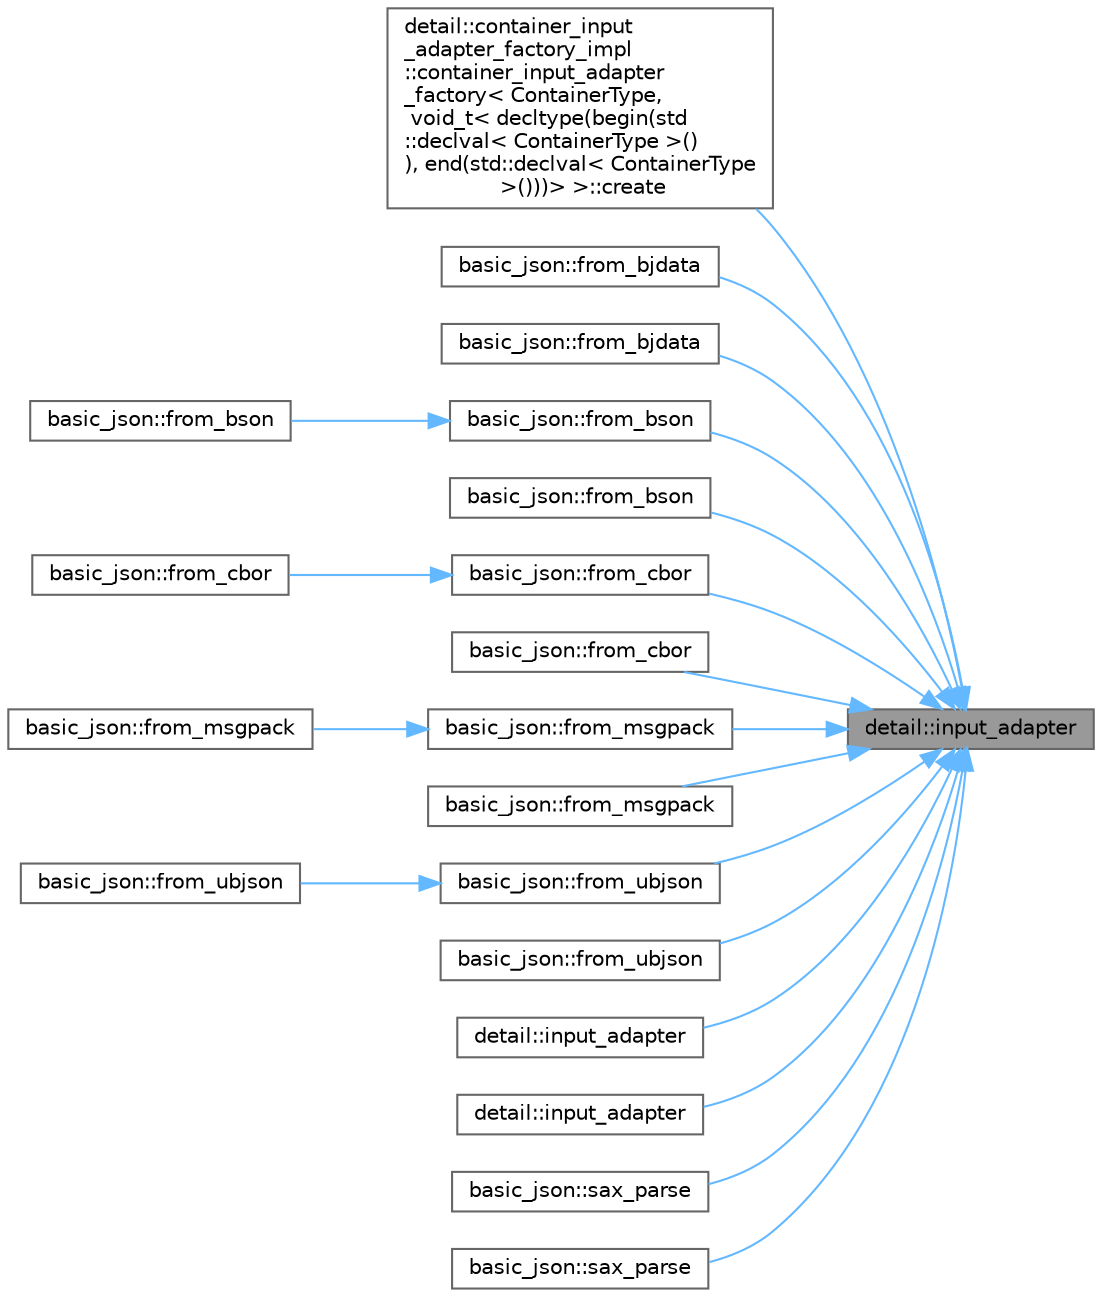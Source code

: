 digraph "detail::input_adapter"
{
 // LATEX_PDF_SIZE
  bgcolor="transparent";
  edge [fontname=Helvetica,fontsize=10,labelfontname=Helvetica,labelfontsize=10];
  node [fontname=Helvetica,fontsize=10,shape=box,height=0.2,width=0.4];
  rankdir="RL";
  Node1 [id="Node000001",label="detail::input_adapter",height=0.2,width=0.4,color="gray40", fillcolor="grey60", style="filled", fontcolor="black",tooltip=" "];
  Node1 -> Node2 [id="edge20_Node000001_Node000002",dir="back",color="steelblue1",style="solid",tooltip=" "];
  Node2 [id="Node000002",label="detail::container_input\l_adapter_factory_impl\l::container_input_adapter\l_factory\< ContainerType,\l void_t\< decltype(begin(std\l::declval\< ContainerType \>()\l), end(std::declval\< ContainerType\l \>()))\> \>::create",height=0.2,width=0.4,color="grey40", fillcolor="white", style="filled",URL="$structdetail_1_1container__input__adapter__factory__impl_1_1container__input__adapter__factory_3c644ae35b641285039c4edb8bb512793.html#a6b9ccb1f4f7503123e553956abde9b85",tooltip=" "];
  Node1 -> Node3 [id="edge21_Node000001_Node000003",dir="back",color="steelblue1",style="solid",tooltip=" "];
  Node3 [id="Node000003",label="basic_json::from_bjdata",height=0.2,width=0.4,color="grey40", fillcolor="white", style="filled",URL="$classbasic__json.html#affeac471308bec4cfe026258f746cfcc",tooltip="create a JSON value from an input in BJData format"];
  Node1 -> Node4 [id="edge22_Node000001_Node000004",dir="back",color="steelblue1",style="solid",tooltip=" "];
  Node4 [id="Node000004",label="basic_json::from_bjdata",height=0.2,width=0.4,color="grey40", fillcolor="white", style="filled",URL="$classbasic__json.html#a94c00d3023a03b37d9a362cdf61c17c1",tooltip="create a JSON value from an input in BJData format"];
  Node1 -> Node5 [id="edge23_Node000001_Node000005",dir="back",color="steelblue1",style="solid",tooltip=" "];
  Node5 [id="Node000005",label="basic_json::from_bson",height=0.2,width=0.4,color="grey40", fillcolor="white", style="filled",URL="$classbasic__json.html#a5ac8b0effce93dad2e3eec9c1a7ed129",tooltip="create a JSON value from an input in BSON format"];
  Node5 -> Node6 [id="edge24_Node000005_Node000006",dir="back",color="steelblue1",style="solid",tooltip=" "];
  Node6 [id="Node000006",label="basic_json::from_bson",height=0.2,width=0.4,color="grey40", fillcolor="white", style="filled",URL="$classbasic__json.html#aa5d6a52ae542b7ffd137e87e72f9bcce",tooltip=" "];
  Node1 -> Node7 [id="edge25_Node000001_Node000007",dir="back",color="steelblue1",style="solid",tooltip=" "];
  Node7 [id="Node000007",label="basic_json::from_bson",height=0.2,width=0.4,color="grey40", fillcolor="white", style="filled",URL="$classbasic__json.html#a06c87b306915435958b5e584dfb80ce4",tooltip="create a JSON value from an input in BSON format"];
  Node1 -> Node8 [id="edge26_Node000001_Node000008",dir="back",color="steelblue1",style="solid",tooltip=" "];
  Node8 [id="Node000008",label="basic_json::from_cbor",height=0.2,width=0.4,color="grey40", fillcolor="white", style="filled",URL="$classbasic__json.html#a84e2d9cbd8a385017bb3d91c45a1753a",tooltip="create a JSON value from an input in CBOR format"];
  Node8 -> Node9 [id="edge27_Node000008_Node000009",dir="back",color="steelblue1",style="solid",tooltip=" "];
  Node9 [id="Node000009",label="basic_json::from_cbor",height=0.2,width=0.4,color="grey40", fillcolor="white", style="filled",URL="$classbasic__json.html#a0dcdc5f7b4a7ebf4b2a1a21710ad246d",tooltip=" "];
  Node1 -> Node10 [id="edge28_Node000001_Node000010",dir="back",color="steelblue1",style="solid",tooltip=" "];
  Node10 [id="Node000010",label="basic_json::from_cbor",height=0.2,width=0.4,color="grey40", fillcolor="white", style="filled",URL="$classbasic__json.html#a93872bc620a9bbe028be81a3eaae21f3",tooltip="create a JSON value from an input in CBOR format"];
  Node1 -> Node11 [id="edge29_Node000001_Node000011",dir="back",color="steelblue1",style="solid",tooltip=" "];
  Node11 [id="Node000011",label="basic_json::from_msgpack",height=0.2,width=0.4,color="grey40", fillcolor="white", style="filled",URL="$classbasic__json.html#a96ba0ffab9429d589d658d3e053b8273",tooltip="create a JSON value from an input in MessagePack format"];
  Node11 -> Node12 [id="edge30_Node000011_Node000012",dir="back",color="steelblue1",style="solid",tooltip=" "];
  Node12 [id="Node000012",label="basic_json::from_msgpack",height=0.2,width=0.4,color="grey40", fillcolor="white", style="filled",URL="$classbasic__json.html#ac347f43d4eb713aa711d6c8a5fca41cf",tooltip=" "];
  Node1 -> Node13 [id="edge31_Node000001_Node000013",dir="back",color="steelblue1",style="solid",tooltip=" "];
  Node13 [id="Node000013",label="basic_json::from_msgpack",height=0.2,width=0.4,color="grey40", fillcolor="white", style="filled",URL="$classbasic__json.html#a7f3794747f5b19e0504afa3585476e97",tooltip="create a JSON value from an input in MessagePack format"];
  Node1 -> Node14 [id="edge32_Node000001_Node000014",dir="back",color="steelblue1",style="solid",tooltip=" "];
  Node14 [id="Node000014",label="basic_json::from_ubjson",height=0.2,width=0.4,color="grey40", fillcolor="white", style="filled",URL="$classbasic__json.html#a662ee4905d8c2628b3018b378bbd4c9e",tooltip="create a JSON value from an input in UBJSON format"];
  Node14 -> Node15 [id="edge33_Node000014_Node000015",dir="back",color="steelblue1",style="solid",tooltip=" "];
  Node15 [id="Node000015",label="basic_json::from_ubjson",height=0.2,width=0.4,color="grey40", fillcolor="white", style="filled",URL="$classbasic__json.html#a3d5a903e9aad342917fc3e98c070a0d7",tooltip=" "];
  Node1 -> Node16 [id="edge34_Node000001_Node000016",dir="back",color="steelblue1",style="solid",tooltip=" "];
  Node16 [id="Node000016",label="basic_json::from_ubjson",height=0.2,width=0.4,color="grey40", fillcolor="white", style="filled",URL="$classbasic__json.html#ad36123b583eaae095ee46413e4e380ef",tooltip="create a JSON value from an input in UBJSON format"];
  Node1 -> Node17 [id="edge35_Node000001_Node000017",dir="back",color="steelblue1",style="solid",tooltip=" "];
  Node17 [id="Node000017",label="detail::input_adapter",height=0.2,width=0.4,color="grey40", fillcolor="white", style="filled",URL="$namespacedetail.html#a53fa6fb154a643a2202e31cb18f47c97",tooltip=" "];
  Node1 -> Node18 [id="edge36_Node000001_Node000018",dir="back",color="steelblue1",style="solid",tooltip=" "];
  Node18 [id="Node000018",label="detail::input_adapter",height=0.2,width=0.4,color="grey40", fillcolor="white", style="filled",URL="$namespacedetail.html#a15bd0aaa9bdb9a169ef1601f9f9613e3",tooltip=" "];
  Node1 -> Node19 [id="edge37_Node000001_Node000019",dir="back",color="steelblue1",style="solid",tooltip=" "];
  Node19 [id="Node000019",label="basic_json::sax_parse",height=0.2,width=0.4,color="grey40", fillcolor="white", style="filled",URL="$classbasic__json.html#a2eae76ffa6335685fa38190a18806d55",tooltip=" "];
  Node1 -> Node20 [id="edge38_Node000001_Node000020",dir="back",color="steelblue1",style="solid",tooltip=" "];
  Node20 [id="Node000020",label="basic_json::sax_parse",height=0.2,width=0.4,color="grey40", fillcolor="white", style="filled",URL="$classbasic__json.html#a4e2094d16fe8fd49c20eca61fa88d602",tooltip="generate SAX events"];
}

